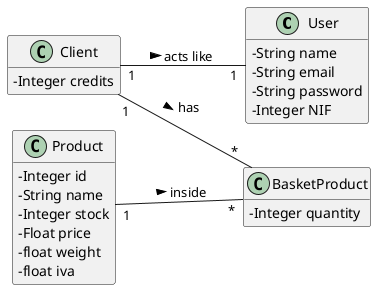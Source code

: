 @startuml
skinparam classAttributeIconSize 0
hide methods
left to right direction



class User {
    -String name
    -String email
    -String password
    -Integer NIF

}


class Client {
    -Integer credits
}



class Product {
    -Integer id
    -String name
    -Integer stock
    -Float price
    -float weight
    -float iva
}




class BasketProduct {
    -Integer quantity

}





/'------------------------------------------------------------------------------------ '/



Client "1" -- "1" User: acts like >

Client "1" -- "*" BasketProduct: has >

Product "1" -- "*" BasketProduct: inside >





@enduml
